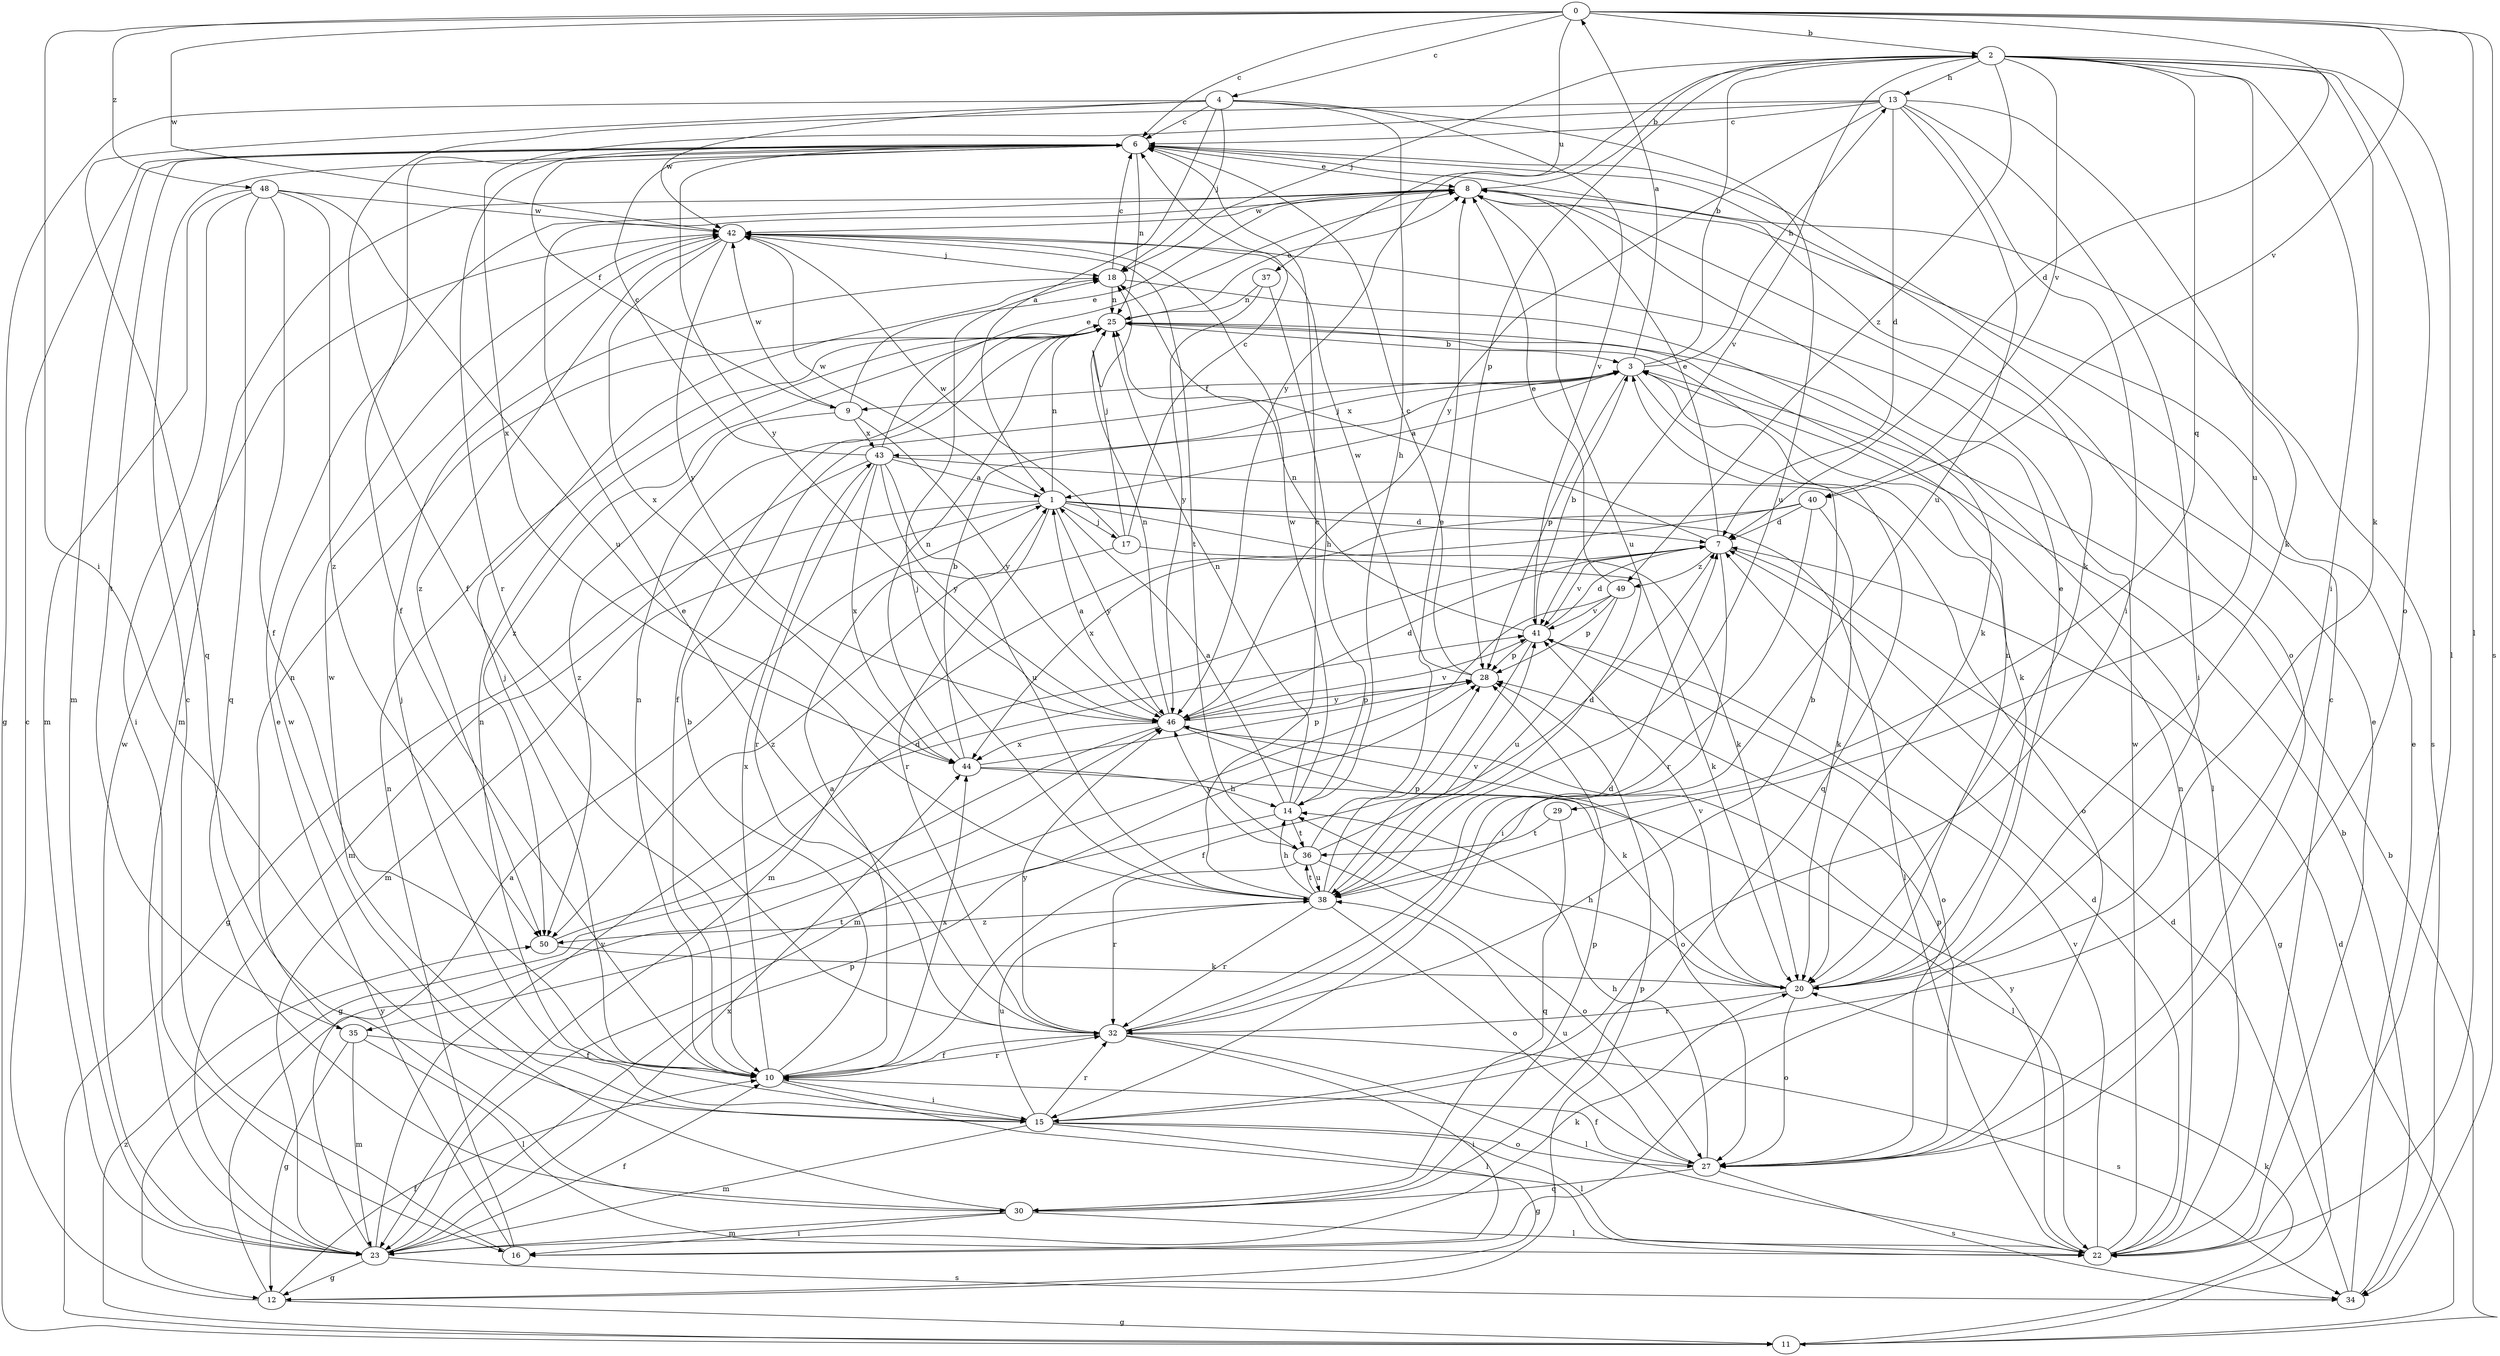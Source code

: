 strict digraph  {
0;
1;
2;
3;
4;
6;
7;
8;
9;
10;
11;
12;
13;
14;
15;
16;
17;
18;
20;
22;
23;
25;
27;
28;
29;
30;
32;
34;
35;
36;
37;
38;
40;
41;
42;
43;
44;
46;
48;
49;
50;
0 -> 2  [label=b];
0 -> 4  [label=c];
0 -> 6  [label=c];
0 -> 7  [label=d];
0 -> 15  [label=i];
0 -> 22  [label=l];
0 -> 34  [label=s];
0 -> 37  [label=u];
0 -> 40  [label=v];
0 -> 42  [label=w];
0 -> 48  [label=z];
1 -> 7  [label=d];
1 -> 11  [label=g];
1 -> 17  [label=j];
1 -> 20  [label=k];
1 -> 22  [label=l];
1 -> 23  [label=m];
1 -> 25  [label=n];
1 -> 32  [label=r];
1 -> 42  [label=w];
1 -> 46  [label=y];
2 -> 13  [label=h];
2 -> 15  [label=i];
2 -> 18  [label=j];
2 -> 20  [label=k];
2 -> 22  [label=l];
2 -> 27  [label=o];
2 -> 28  [label=p];
2 -> 29  [label=q];
2 -> 38  [label=u];
2 -> 40  [label=v];
2 -> 41  [label=v];
2 -> 46  [label=y];
2 -> 49  [label=z];
3 -> 0  [label=a];
3 -> 1  [label=a];
3 -> 2  [label=b];
3 -> 9  [label=f];
3 -> 13  [label=h];
3 -> 20  [label=k];
3 -> 28  [label=p];
3 -> 30  [label=q];
3 -> 43  [label=x];
4 -> 1  [label=a];
4 -> 6  [label=c];
4 -> 11  [label=g];
4 -> 14  [label=h];
4 -> 18  [label=j];
4 -> 30  [label=q];
4 -> 38  [label=u];
4 -> 41  [label=v];
4 -> 42  [label=w];
6 -> 8  [label=e];
6 -> 9  [label=f];
6 -> 10  [label=f];
6 -> 20  [label=k];
6 -> 23  [label=m];
6 -> 25  [label=n];
6 -> 27  [label=o];
6 -> 32  [label=r];
6 -> 35  [label=t];
6 -> 46  [label=y];
7 -> 8  [label=e];
7 -> 11  [label=g];
7 -> 15  [label=i];
7 -> 18  [label=j];
7 -> 41  [label=v];
7 -> 49  [label=z];
8 -> 2  [label=b];
8 -> 23  [label=m];
8 -> 34  [label=s];
8 -> 38  [label=u];
8 -> 42  [label=w];
9 -> 8  [label=e];
9 -> 42  [label=w];
9 -> 43  [label=x];
9 -> 46  [label=y];
9 -> 50  [label=z];
10 -> 1  [label=a];
10 -> 3  [label=b];
10 -> 15  [label=i];
10 -> 18  [label=j];
10 -> 22  [label=l];
10 -> 25  [label=n];
10 -> 32  [label=r];
10 -> 43  [label=x];
10 -> 44  [label=x];
11 -> 3  [label=b];
11 -> 7  [label=d];
11 -> 20  [label=k];
11 -> 50  [label=z];
12 -> 6  [label=c];
12 -> 10  [label=f];
12 -> 11  [label=g];
12 -> 28  [label=p];
12 -> 46  [label=y];
13 -> 6  [label=c];
13 -> 7  [label=d];
13 -> 10  [label=f];
13 -> 15  [label=i];
13 -> 16  [label=i];
13 -> 20  [label=k];
13 -> 38  [label=u];
13 -> 44  [label=x];
13 -> 46  [label=y];
14 -> 1  [label=a];
14 -> 25  [label=n];
14 -> 35  [label=t];
14 -> 36  [label=t];
14 -> 42  [label=w];
15 -> 12  [label=g];
15 -> 18  [label=j];
15 -> 22  [label=l];
15 -> 23  [label=m];
15 -> 25  [label=n];
15 -> 27  [label=o];
15 -> 32  [label=r];
15 -> 38  [label=u];
15 -> 42  [label=w];
16 -> 6  [label=c];
16 -> 8  [label=e];
16 -> 25  [label=n];
17 -> 6  [label=c];
17 -> 18  [label=j];
17 -> 20  [label=k];
17 -> 42  [label=w];
17 -> 50  [label=z];
18 -> 6  [label=c];
18 -> 20  [label=k];
18 -> 25  [label=n];
20 -> 8  [label=e];
20 -> 14  [label=h];
20 -> 25  [label=n];
20 -> 27  [label=o];
20 -> 32  [label=r];
20 -> 41  [label=v];
22 -> 6  [label=c];
22 -> 7  [label=d];
22 -> 8  [label=e];
22 -> 25  [label=n];
22 -> 41  [label=v];
22 -> 42  [label=w];
22 -> 46  [label=y];
23 -> 1  [label=a];
23 -> 10  [label=f];
23 -> 12  [label=g];
23 -> 20  [label=k];
23 -> 28  [label=p];
23 -> 34  [label=s];
23 -> 41  [label=v];
23 -> 42  [label=w];
23 -> 44  [label=x];
25 -> 3  [label=b];
25 -> 8  [label=e];
25 -> 10  [label=f];
25 -> 22  [label=l];
25 -> 50  [label=z];
27 -> 10  [label=f];
27 -> 14  [label=h];
27 -> 28  [label=p];
27 -> 30  [label=q];
27 -> 34  [label=s];
27 -> 38  [label=u];
28 -> 6  [label=c];
28 -> 42  [label=w];
28 -> 46  [label=y];
29 -> 30  [label=q];
29 -> 36  [label=t];
30 -> 16  [label=i];
30 -> 22  [label=l];
30 -> 23  [label=m];
30 -> 28  [label=p];
30 -> 42  [label=w];
32 -> 3  [label=b];
32 -> 7  [label=d];
32 -> 8  [label=e];
32 -> 10  [label=f];
32 -> 16  [label=i];
32 -> 22  [label=l];
32 -> 34  [label=s];
32 -> 46  [label=y];
34 -> 3  [label=b];
34 -> 7  [label=d];
34 -> 8  [label=e];
35 -> 10  [label=f];
35 -> 12  [label=g];
35 -> 22  [label=l];
35 -> 23  [label=m];
35 -> 25  [label=n];
36 -> 7  [label=d];
36 -> 8  [label=e];
36 -> 27  [label=o];
36 -> 32  [label=r];
36 -> 38  [label=u];
36 -> 46  [label=y];
37 -> 14  [label=h];
37 -> 25  [label=n];
37 -> 46  [label=y];
38 -> 6  [label=c];
38 -> 14  [label=h];
38 -> 18  [label=j];
38 -> 27  [label=o];
38 -> 28  [label=p];
38 -> 32  [label=r];
38 -> 36  [label=t];
38 -> 41  [label=v];
38 -> 50  [label=z];
40 -> 7  [label=d];
40 -> 20  [label=k];
40 -> 23  [label=m];
40 -> 32  [label=r];
40 -> 44  [label=x];
41 -> 3  [label=b];
41 -> 7  [label=d];
41 -> 10  [label=f];
41 -> 25  [label=n];
41 -> 27  [label=o];
41 -> 28  [label=p];
42 -> 18  [label=j];
42 -> 36  [label=t];
42 -> 44  [label=x];
42 -> 46  [label=y];
42 -> 50  [label=z];
43 -> 1  [label=a];
43 -> 6  [label=c];
43 -> 8  [label=e];
43 -> 23  [label=m];
43 -> 27  [label=o];
43 -> 32  [label=r];
43 -> 38  [label=u];
43 -> 44  [label=x];
43 -> 46  [label=y];
44 -> 3  [label=b];
44 -> 14  [label=h];
44 -> 22  [label=l];
44 -> 25  [label=n];
44 -> 28  [label=p];
46 -> 1  [label=a];
46 -> 7  [label=d];
46 -> 12  [label=g];
46 -> 20  [label=k];
46 -> 25  [label=n];
46 -> 27  [label=o];
46 -> 28  [label=p];
46 -> 41  [label=v];
46 -> 44  [label=x];
48 -> 10  [label=f];
48 -> 16  [label=i];
48 -> 23  [label=m];
48 -> 30  [label=q];
48 -> 38  [label=u];
48 -> 42  [label=w];
48 -> 50  [label=z];
49 -> 8  [label=e];
49 -> 23  [label=m];
49 -> 28  [label=p];
49 -> 38  [label=u];
49 -> 41  [label=v];
50 -> 7  [label=d];
50 -> 20  [label=k];
}
